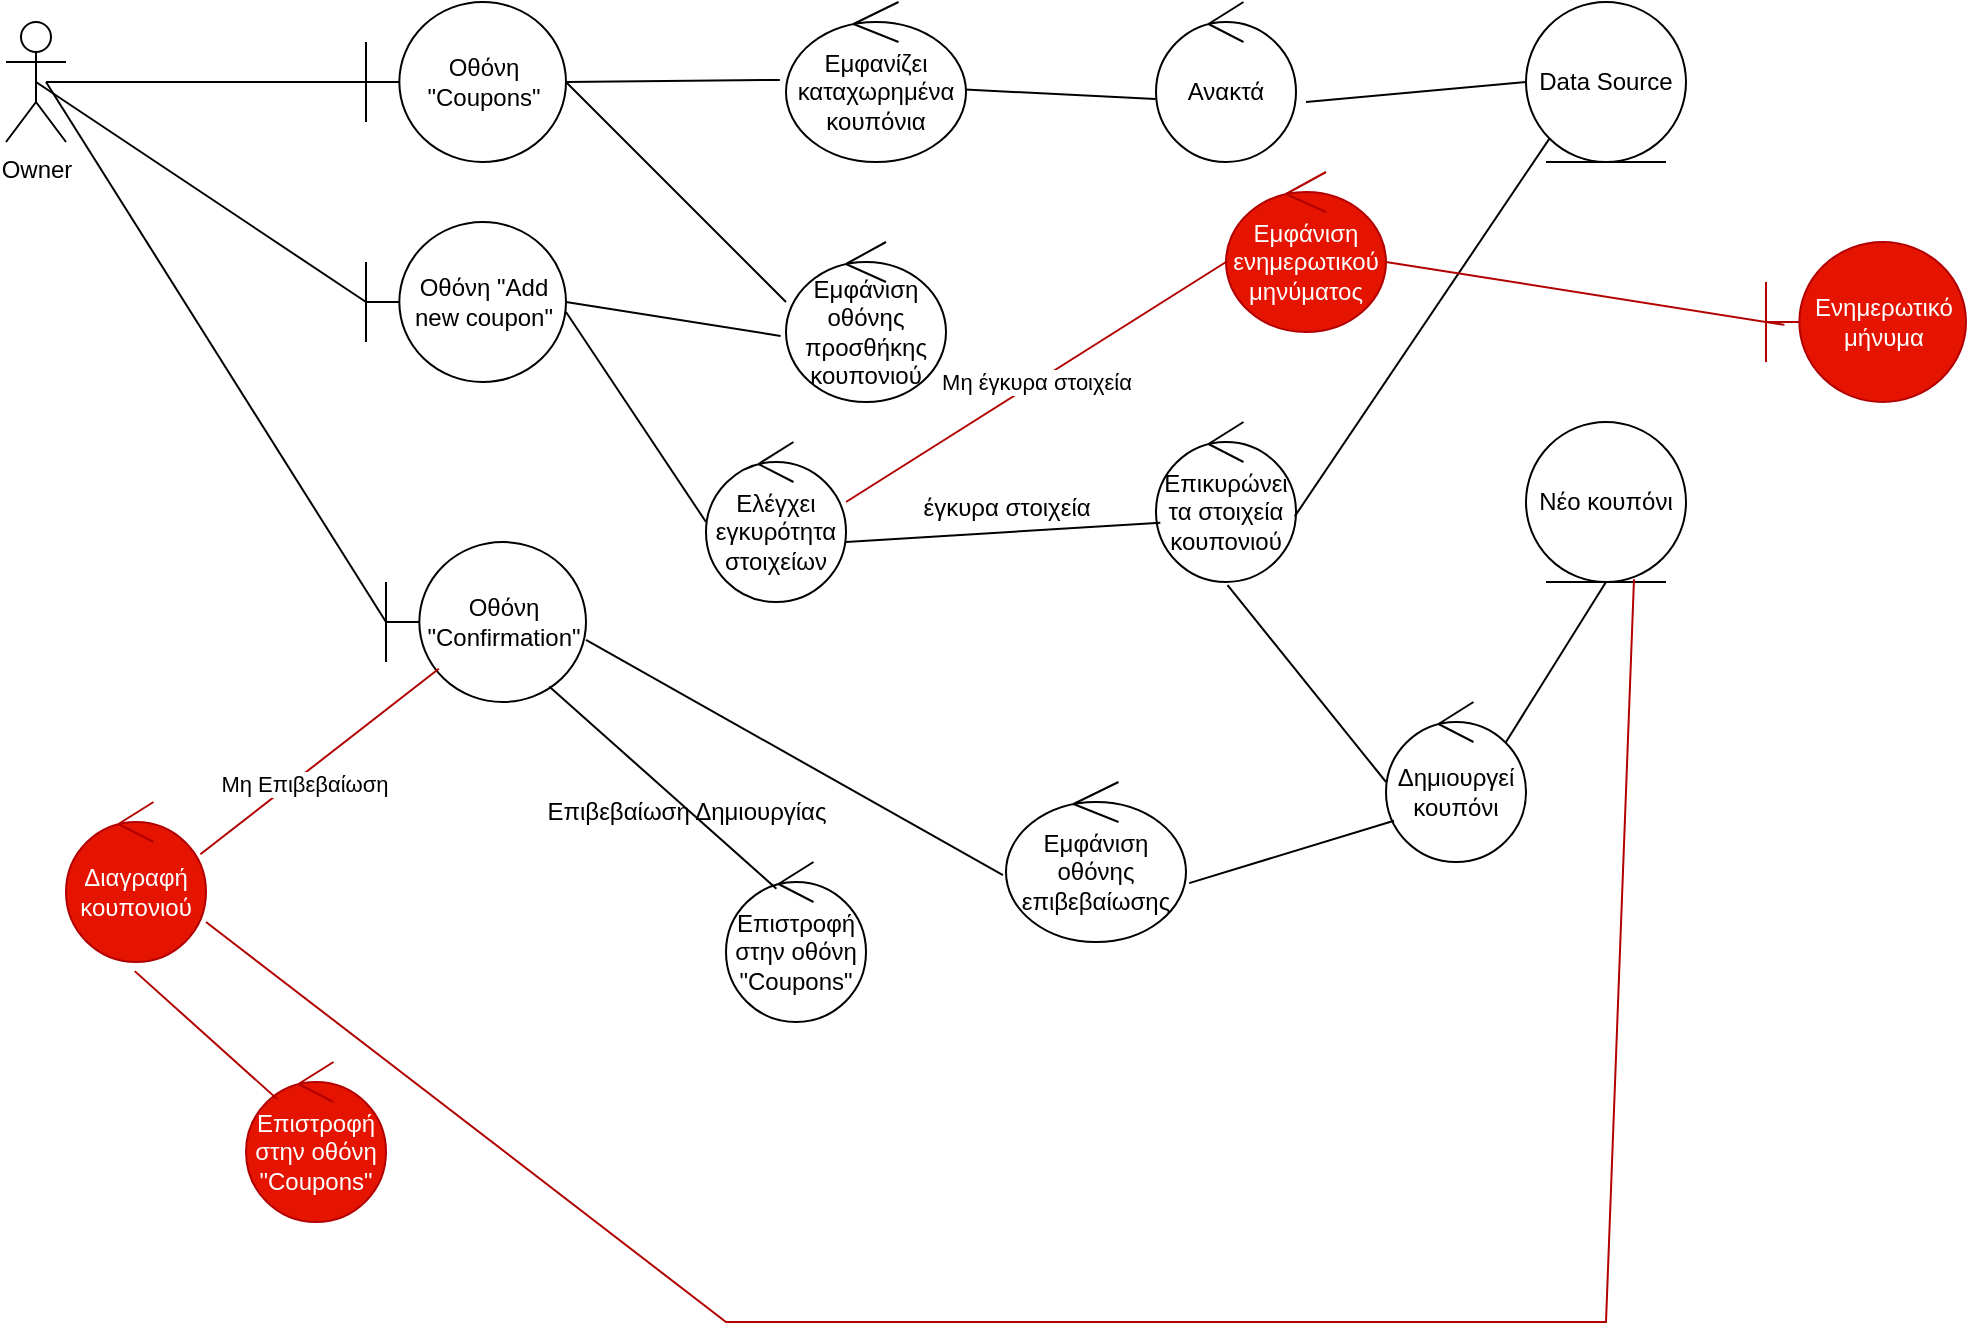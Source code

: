 <mxfile version="26.2.12">
  <diagram name="Σελίδα-1" id="sguXIwF8qdAf499JRzKj">
    <mxGraphModel dx="1044" dy="570" grid="1" gridSize="10" guides="1" tooltips="1" connect="1" arrows="1" fold="1" page="1" pageScale="1" pageWidth="827" pageHeight="1169" math="0" shadow="0">
      <root>
        <mxCell id="0" />
        <mxCell id="1" parent="0" />
        <mxCell id="h-tyf8Ejy3PfrsHrT-p6-1" value="Owner" style="shape=umlActor;verticalLabelPosition=bottom;verticalAlign=top;html=1;outlineConnect=0;" vertex="1" parent="1">
          <mxGeometry x="40" y="40" width="30" height="60" as="geometry" />
        </mxCell>
        <mxCell id="h-tyf8Ejy3PfrsHrT-p6-2" value="Οθόνη &quot;Coupons&quot;" style="shape=umlBoundary;whiteSpace=wrap;html=1;" vertex="1" parent="1">
          <mxGeometry x="220" y="30" width="100" height="80" as="geometry" />
        </mxCell>
        <mxCell id="h-tyf8Ejy3PfrsHrT-p6-10" value="Εμφανίζει καταχωρημένα κουπόνια" style="ellipse;shape=umlControl;whiteSpace=wrap;html=1;" vertex="1" parent="1">
          <mxGeometry x="430" y="30" width="90" height="80" as="geometry" />
        </mxCell>
        <mxCell id="h-tyf8Ejy3PfrsHrT-p6-11" value="Ανακτά" style="ellipse;shape=umlControl;whiteSpace=wrap;html=1;" vertex="1" parent="1">
          <mxGeometry x="615" y="30" width="70" height="80" as="geometry" />
        </mxCell>
        <mxCell id="h-tyf8Ejy3PfrsHrT-p6-12" value="Data Source" style="ellipse;shape=umlEntity;whiteSpace=wrap;html=1;" vertex="1" parent="1">
          <mxGeometry x="800" y="30" width="80" height="80" as="geometry" />
        </mxCell>
        <mxCell id="h-tyf8Ejy3PfrsHrT-p6-13" value="Εμφάνιση οθόνης προσθήκης κουπονιού" style="ellipse;shape=umlControl;whiteSpace=wrap;html=1;" vertex="1" parent="1">
          <mxGeometry x="430" y="150" width="80" height="80" as="geometry" />
        </mxCell>
        <mxCell id="h-tyf8Ejy3PfrsHrT-p6-14" value="Οθόνη &quot;Add new coupon&quot;" style="shape=umlBoundary;whiteSpace=wrap;html=1;" vertex="1" parent="1">
          <mxGeometry x="220" y="140" width="100" height="80" as="geometry" />
        </mxCell>
        <mxCell id="h-tyf8Ejy3PfrsHrT-p6-15" value="Ελέγχει εγκυρότητα στοιχείων" style="ellipse;shape=umlControl;whiteSpace=wrap;html=1;" vertex="1" parent="1">
          <mxGeometry x="390" y="250" width="70" height="80" as="geometry" />
        </mxCell>
        <mxCell id="h-tyf8Ejy3PfrsHrT-p6-16" value="Επικυρώνει τα στοιχεία κουπονιού" style="ellipse;shape=umlControl;whiteSpace=wrap;html=1;" vertex="1" parent="1">
          <mxGeometry x="615" y="240" width="70" height="80" as="geometry" />
        </mxCell>
        <mxCell id="h-tyf8Ejy3PfrsHrT-p6-17" value="Δημιουργεί κουπόνι" style="ellipse;shape=umlControl;whiteSpace=wrap;html=1;" vertex="1" parent="1">
          <mxGeometry x="730" y="380" width="70" height="80" as="geometry" />
        </mxCell>
        <mxCell id="h-tyf8Ejy3PfrsHrT-p6-18" value="Νέο κουπόνι" style="ellipse;shape=umlEntity;whiteSpace=wrap;html=1;" vertex="1" parent="1">
          <mxGeometry x="800" y="240" width="80" height="80" as="geometry" />
        </mxCell>
        <mxCell id="h-tyf8Ejy3PfrsHrT-p6-19" value="Εμφάνιση οθόνης επιβεβαίωσης" style="ellipse;shape=umlControl;whiteSpace=wrap;html=1;" vertex="1" parent="1">
          <mxGeometry x="540" y="420" width="90" height="80" as="geometry" />
        </mxCell>
        <mxCell id="h-tyf8Ejy3PfrsHrT-p6-20" value="Οθόνη &quot;Confirmation&quot;" style="shape=umlBoundary;whiteSpace=wrap;html=1;" vertex="1" parent="1">
          <mxGeometry x="230" y="300" width="100" height="80" as="geometry" />
        </mxCell>
        <mxCell id="h-tyf8Ejy3PfrsHrT-p6-21" value="Επιστροφή στην οθόνη &quot;Coupons&quot;" style="ellipse;shape=umlControl;whiteSpace=wrap;html=1;" vertex="1" parent="1">
          <mxGeometry x="400" y="460" width="70" height="80" as="geometry" />
        </mxCell>
        <mxCell id="h-tyf8Ejy3PfrsHrT-p6-22" value="Διαγραφή κουπονιού" style="ellipse;shape=umlControl;whiteSpace=wrap;html=1;fillColor=#e51400;fontColor=#ffffff;strokeColor=#B20000;" vertex="1" parent="1">
          <mxGeometry x="70" y="430" width="70" height="80" as="geometry" />
        </mxCell>
        <mxCell id="h-tyf8Ejy3PfrsHrT-p6-23" value="Επιστροφή στην οθόνη &quot;Coupons&quot;" style="ellipse;shape=umlControl;whiteSpace=wrap;html=1;fillColor=#e51400;fontColor=#ffffff;strokeColor=#B20000;" vertex="1" parent="1">
          <mxGeometry x="160" y="560" width="70" height="80" as="geometry" />
        </mxCell>
        <mxCell id="h-tyf8Ejy3PfrsHrT-p6-28" value="" style="endArrow=none;html=1;rounded=0;exitX=0.5;exitY=0.5;exitDx=0;exitDy=0;exitPerimeter=0;" edge="1" parent="1" source="h-tyf8Ejy3PfrsHrT-p6-1">
          <mxGeometry width="50" height="50" relative="1" as="geometry">
            <mxPoint x="170" y="230" as="sourcePoint" />
            <mxPoint x="220" y="180" as="targetPoint" />
          </mxGeometry>
        </mxCell>
        <mxCell id="h-tyf8Ejy3PfrsHrT-p6-29" value="" style="endArrow=none;html=1;rounded=0;exitX=0;exitY=0.5;exitDx=0;exitDy=0;exitPerimeter=0;" edge="1" parent="1">
          <mxGeometry width="50" height="50" relative="1" as="geometry">
            <mxPoint x="60" y="70" as="sourcePoint" />
            <mxPoint x="230" y="340" as="targetPoint" />
          </mxGeometry>
        </mxCell>
        <mxCell id="h-tyf8Ejy3PfrsHrT-p6-37" value="" style="endArrow=none;html=1;rounded=0;exitX=0;exitY=0.5;exitDx=0;exitDy=0;exitPerimeter=0;entryX=0;entryY=0.375;entryDx=0;entryDy=0;entryPerimeter=0;" edge="1" parent="1" target="h-tyf8Ejy3PfrsHrT-p6-13">
          <mxGeometry width="50" height="50" relative="1" as="geometry">
            <mxPoint x="320" y="70" as="sourcePoint" />
            <mxPoint x="390" y="100" as="targetPoint" />
          </mxGeometry>
        </mxCell>
        <mxCell id="h-tyf8Ejy3PfrsHrT-p6-40" value="" style="endArrow=none;html=1;rounded=0;exitX=0;exitY=0.5;exitDx=0;exitDy=0;exitPerimeter=0;" edge="1" parent="1">
          <mxGeometry width="50" height="50" relative="1" as="geometry">
            <mxPoint x="320" y="185" as="sourcePoint" />
            <mxPoint x="390" y="290" as="targetPoint" />
          </mxGeometry>
        </mxCell>
        <mxCell id="h-tyf8Ejy3PfrsHrT-p6-44" value="" style="endArrow=none;html=1;rounded=0;entryX=0.511;entryY=1.02;entryDx=0;entryDy=0;entryPerimeter=0;" edge="1" parent="1" target="h-tyf8Ejy3PfrsHrT-p6-16">
          <mxGeometry width="50" height="50" relative="1" as="geometry">
            <mxPoint x="730" y="420" as="sourcePoint" />
            <mxPoint x="780" y="370" as="targetPoint" />
          </mxGeometry>
        </mxCell>
        <mxCell id="h-tyf8Ejy3PfrsHrT-p6-45" value="" style="endArrow=none;html=1;rounded=0;exitX=0.991;exitY=0.59;exitDx=0;exitDy=0;exitPerimeter=0;entryX=0;entryY=1;entryDx=0;entryDy=0;" edge="1" parent="1" source="h-tyf8Ejy3PfrsHrT-p6-16" target="h-tyf8Ejy3PfrsHrT-p6-12">
          <mxGeometry width="50" height="50" relative="1" as="geometry">
            <mxPoint x="750" y="120" as="sourcePoint" />
            <mxPoint x="800" y="70" as="targetPoint" />
          </mxGeometry>
        </mxCell>
        <mxCell id="h-tyf8Ejy3PfrsHrT-p6-46" value="" style="endArrow=none;html=1;rounded=0;entryX=0.5;entryY=1;entryDx=0;entryDy=0;" edge="1" parent="1" target="h-tyf8Ejy3PfrsHrT-p6-18">
          <mxGeometry width="50" height="50" relative="1" as="geometry">
            <mxPoint x="790" y="400" as="sourcePoint" />
            <mxPoint x="840" y="350" as="targetPoint" />
          </mxGeometry>
        </mxCell>
        <mxCell id="h-tyf8Ejy3PfrsHrT-p6-48" value="" style="endArrow=none;html=1;rounded=0;entryX=0.031;entryY=0.63;entryDx=0;entryDy=0;entryPerimeter=0;" edge="1" parent="1" target="h-tyf8Ejy3PfrsHrT-p6-16">
          <mxGeometry width="50" height="50" relative="1" as="geometry">
            <mxPoint x="460" y="300" as="sourcePoint" />
            <mxPoint x="510" y="250" as="targetPoint" />
          </mxGeometry>
        </mxCell>
        <mxCell id="h-tyf8Ejy3PfrsHrT-p6-49" value="" style="endArrow=none;html=1;rounded=0;entryX=0;entryY=0.5;entryDx=0;entryDy=0;entryPerimeter=0;" edge="1" parent="1" target="h-tyf8Ejy3PfrsHrT-p6-2">
          <mxGeometry width="50" height="50" relative="1" as="geometry">
            <mxPoint x="60" y="70" as="sourcePoint" />
            <mxPoint x="110" y="20" as="targetPoint" />
          </mxGeometry>
        </mxCell>
        <mxCell id="h-tyf8Ejy3PfrsHrT-p6-50" value="" style="endArrow=none;html=1;rounded=0;entryX=-0.034;entryY=0.487;entryDx=0;entryDy=0;entryPerimeter=0;" edge="1" parent="1" target="h-tyf8Ejy3PfrsHrT-p6-10">
          <mxGeometry width="50" height="50" relative="1" as="geometry">
            <mxPoint x="320" y="70" as="sourcePoint" />
            <mxPoint x="370" y="20" as="targetPoint" />
          </mxGeometry>
        </mxCell>
        <mxCell id="h-tyf8Ejy3PfrsHrT-p6-51" value="" style="endArrow=none;html=1;rounded=0;entryX=-0.003;entryY=0.607;entryDx=0;entryDy=0;entryPerimeter=0;exitX=0.996;exitY=0.547;exitDx=0;exitDy=0;exitPerimeter=0;" edge="1" parent="1" source="h-tyf8Ejy3PfrsHrT-p6-10" target="h-tyf8Ejy3PfrsHrT-p6-11">
          <mxGeometry width="50" height="50" relative="1" as="geometry">
            <mxPoint x="540" y="80" as="sourcePoint" />
            <mxPoint x="550" y="30" as="targetPoint" />
          </mxGeometry>
        </mxCell>
        <mxCell id="h-tyf8Ejy3PfrsHrT-p6-52" value="" style="endArrow=none;html=1;rounded=0;entryX=0;entryY=0.5;entryDx=0;entryDy=0;" edge="1" parent="1" target="h-tyf8Ejy3PfrsHrT-p6-12">
          <mxGeometry width="50" height="50" relative="1" as="geometry">
            <mxPoint x="690" y="80" as="sourcePoint" />
            <mxPoint x="740" y="30" as="targetPoint" />
          </mxGeometry>
        </mxCell>
        <mxCell id="h-tyf8Ejy3PfrsHrT-p6-53" value="" style="endArrow=none;html=1;rounded=0;entryX=-0.034;entryY=0.587;entryDx=0;entryDy=0;entryPerimeter=0;" edge="1" parent="1" target="h-tyf8Ejy3PfrsHrT-p6-13">
          <mxGeometry width="50" height="50" relative="1" as="geometry">
            <mxPoint x="320" y="180" as="sourcePoint" />
            <mxPoint x="370" y="130" as="targetPoint" />
          </mxGeometry>
        </mxCell>
        <mxCell id="h-tyf8Ejy3PfrsHrT-p6-54" value="" style="endArrow=none;html=1;rounded=0;entryX=0.057;entryY=0.742;entryDx=0;entryDy=0;entryPerimeter=0;exitX=1.018;exitY=0.632;exitDx=0;exitDy=0;exitPerimeter=0;" edge="1" parent="1" source="h-tyf8Ejy3PfrsHrT-p6-19" target="h-tyf8Ejy3PfrsHrT-p6-17">
          <mxGeometry width="50" height="50" relative="1" as="geometry">
            <mxPoint x="620" y="460" as="sourcePoint" />
            <mxPoint x="660" y="410" as="targetPoint" />
          </mxGeometry>
        </mxCell>
        <mxCell id="h-tyf8Ejy3PfrsHrT-p6-55" value="" style="endArrow=none;html=1;rounded=0;entryX=-0.017;entryY=0.582;entryDx=0;entryDy=0;entryPerimeter=0;exitX=1;exitY=0.612;exitDx=0;exitDy=0;exitPerimeter=0;" edge="1" parent="1" source="h-tyf8Ejy3PfrsHrT-p6-20" target="h-tyf8Ejy3PfrsHrT-p6-19">
          <mxGeometry width="50" height="50" relative="1" as="geometry">
            <mxPoint x="390" y="460" as="sourcePoint" />
            <mxPoint x="440" y="410" as="targetPoint" />
          </mxGeometry>
        </mxCell>
        <mxCell id="h-tyf8Ejy3PfrsHrT-p6-56" value="" style="endArrow=none;html=1;rounded=0;entryX=0.264;entryY=0.792;entryDx=0;entryDy=0;entryPerimeter=0;exitX=0.96;exitY=0.327;exitDx=0;exitDy=0;exitPerimeter=0;fillColor=#e51400;strokeColor=#B20000;curved=0;" edge="1" parent="1" source="h-tyf8Ejy3PfrsHrT-p6-22" target="h-tyf8Ejy3PfrsHrT-p6-20">
          <mxGeometry width="50" height="50" relative="1" as="geometry">
            <mxPoint x="220" y="460" as="sourcePoint" />
            <mxPoint x="270" y="410" as="targetPoint" />
          </mxGeometry>
        </mxCell>
        <mxCell id="h-tyf8Ejy3PfrsHrT-p6-76" value="Μη Επιβεβαίωση" style="edgeLabel;html=1;align=center;verticalAlign=middle;resizable=0;points=[];" vertex="1" connectable="0" parent="h-tyf8Ejy3PfrsHrT-p6-56">
          <mxGeometry x="-0.179" y="-4" relative="1" as="geometry">
            <mxPoint as="offset" />
          </mxGeometry>
        </mxCell>
        <mxCell id="h-tyf8Ejy3PfrsHrT-p6-57" value="" style="endArrow=none;html=1;rounded=0;exitX=0.36;exitY=0.167;exitDx=0;exitDy=0;exitPerimeter=0;entryX=0.816;entryY=0.903;entryDx=0;entryDy=0;entryPerimeter=0;" edge="1" parent="1" source="h-tyf8Ejy3PfrsHrT-p6-21" target="h-tyf8Ejy3PfrsHrT-p6-20">
          <mxGeometry width="50" height="50" relative="1" as="geometry">
            <mxPoint x="270" y="420" as="sourcePoint" />
            <mxPoint x="320" y="370" as="targetPoint" />
          </mxGeometry>
        </mxCell>
        <mxCell id="h-tyf8Ejy3PfrsHrT-p6-63" value="" style="endArrow=none;html=1;rounded=0;exitX=0.223;exitY=0.232;exitDx=0;exitDy=0;exitPerimeter=0;entryX=0.491;entryY=1.057;entryDx=0;entryDy=0;entryPerimeter=0;fillColor=#e51400;strokeColor=#B20000;" edge="1" parent="1" source="h-tyf8Ejy3PfrsHrT-p6-23" target="h-tyf8Ejy3PfrsHrT-p6-22">
          <mxGeometry width="50" height="50" relative="1" as="geometry">
            <mxPoint x="130" y="540" as="sourcePoint" />
            <mxPoint x="180" y="490" as="targetPoint" />
          </mxGeometry>
        </mxCell>
        <mxCell id="h-tyf8Ejy3PfrsHrT-p6-64" value="Επιβεβαίωση Δημιουργίας" style="text;html=1;align=center;verticalAlign=middle;resizable=0;points=[];autosize=1;strokeColor=none;fillColor=none;" vertex="1" parent="1">
          <mxGeometry x="300" y="420" width="160" height="30" as="geometry" />
        </mxCell>
        <mxCell id="h-tyf8Ejy3PfrsHrT-p6-68" value="έγκυρα στοιχεία" style="text;html=1;align=center;verticalAlign=middle;resizable=0;points=[];autosize=1;strokeColor=none;fillColor=none;" vertex="1" parent="1">
          <mxGeometry x="485" y="268" width="110" height="30" as="geometry" />
        </mxCell>
        <mxCell id="h-tyf8Ejy3PfrsHrT-p6-69" value="" style="endArrow=none;html=1;rounded=0;exitX=0.675;exitY=0.983;exitDx=0;exitDy=0;exitPerimeter=0;fillColor=#e51400;strokeColor=#B20000;entryX=1;entryY=0.75;entryDx=0;entryDy=0;entryPerimeter=0;" edge="1" parent="1" source="h-tyf8Ejy3PfrsHrT-p6-18" target="h-tyf8Ejy3PfrsHrT-p6-22">
          <mxGeometry width="50" height="50" relative="1" as="geometry">
            <mxPoint x="840" y="650.8" as="sourcePoint" />
            <mxPoint x="280" y="380" as="targetPoint" />
            <Array as="points">
              <mxPoint x="840" y="690" />
              <mxPoint x="400" y="690" />
            </Array>
          </mxGeometry>
        </mxCell>
        <mxCell id="h-tyf8Ejy3PfrsHrT-p6-70" value="" style="endArrow=none;html=1;rounded=0;fillColor=#e51400;strokeColor=#B20000;" edge="1" parent="1">
          <mxGeometry width="50" height="50" relative="1" as="geometry">
            <mxPoint x="460" y="280" as="sourcePoint" />
            <mxPoint x="650" y="160" as="targetPoint" />
          </mxGeometry>
        </mxCell>
        <mxCell id="h-tyf8Ejy3PfrsHrT-p6-77" value="Μη έγκυρα στοιχεία" style="edgeLabel;html=1;align=center;verticalAlign=middle;resizable=0;points=[];" vertex="1" connectable="0" parent="h-tyf8Ejy3PfrsHrT-p6-70">
          <mxGeometry x="-0.004" relative="1" as="geometry">
            <mxPoint as="offset" />
          </mxGeometry>
        </mxCell>
        <mxCell id="h-tyf8Ejy3PfrsHrT-p6-71" value="Ενημερωτικό μήνυμα" style="shape=umlBoundary;whiteSpace=wrap;html=1;fillColor=#e51400;fontColor=#ffffff;strokeColor=#B20000;" vertex="1" parent="1">
          <mxGeometry x="920" y="150" width="100" height="80" as="geometry" />
        </mxCell>
        <mxCell id="h-tyf8Ejy3PfrsHrT-p6-74" value="Εμφάνιση ενημερωτικού μηνύματος" style="ellipse;shape=umlControl;whiteSpace=wrap;html=1;fillColor=#e51400;fontColor=#ffffff;strokeColor=#B20000;" vertex="1" parent="1">
          <mxGeometry x="650" y="115" width="80" height="80" as="geometry" />
        </mxCell>
        <mxCell id="h-tyf8Ejy3PfrsHrT-p6-75" value="" style="endArrow=none;html=1;rounded=0;entryX=0.092;entryY=0.518;entryDx=0;entryDy=0;entryPerimeter=0;fillColor=#e51400;strokeColor=#B20000;" edge="1" parent="1" target="h-tyf8Ejy3PfrsHrT-p6-71">
          <mxGeometry width="50" height="50" relative="1" as="geometry">
            <mxPoint x="730" y="160" as="sourcePoint" />
            <mxPoint x="780" y="110" as="targetPoint" />
          </mxGeometry>
        </mxCell>
      </root>
    </mxGraphModel>
  </diagram>
</mxfile>
